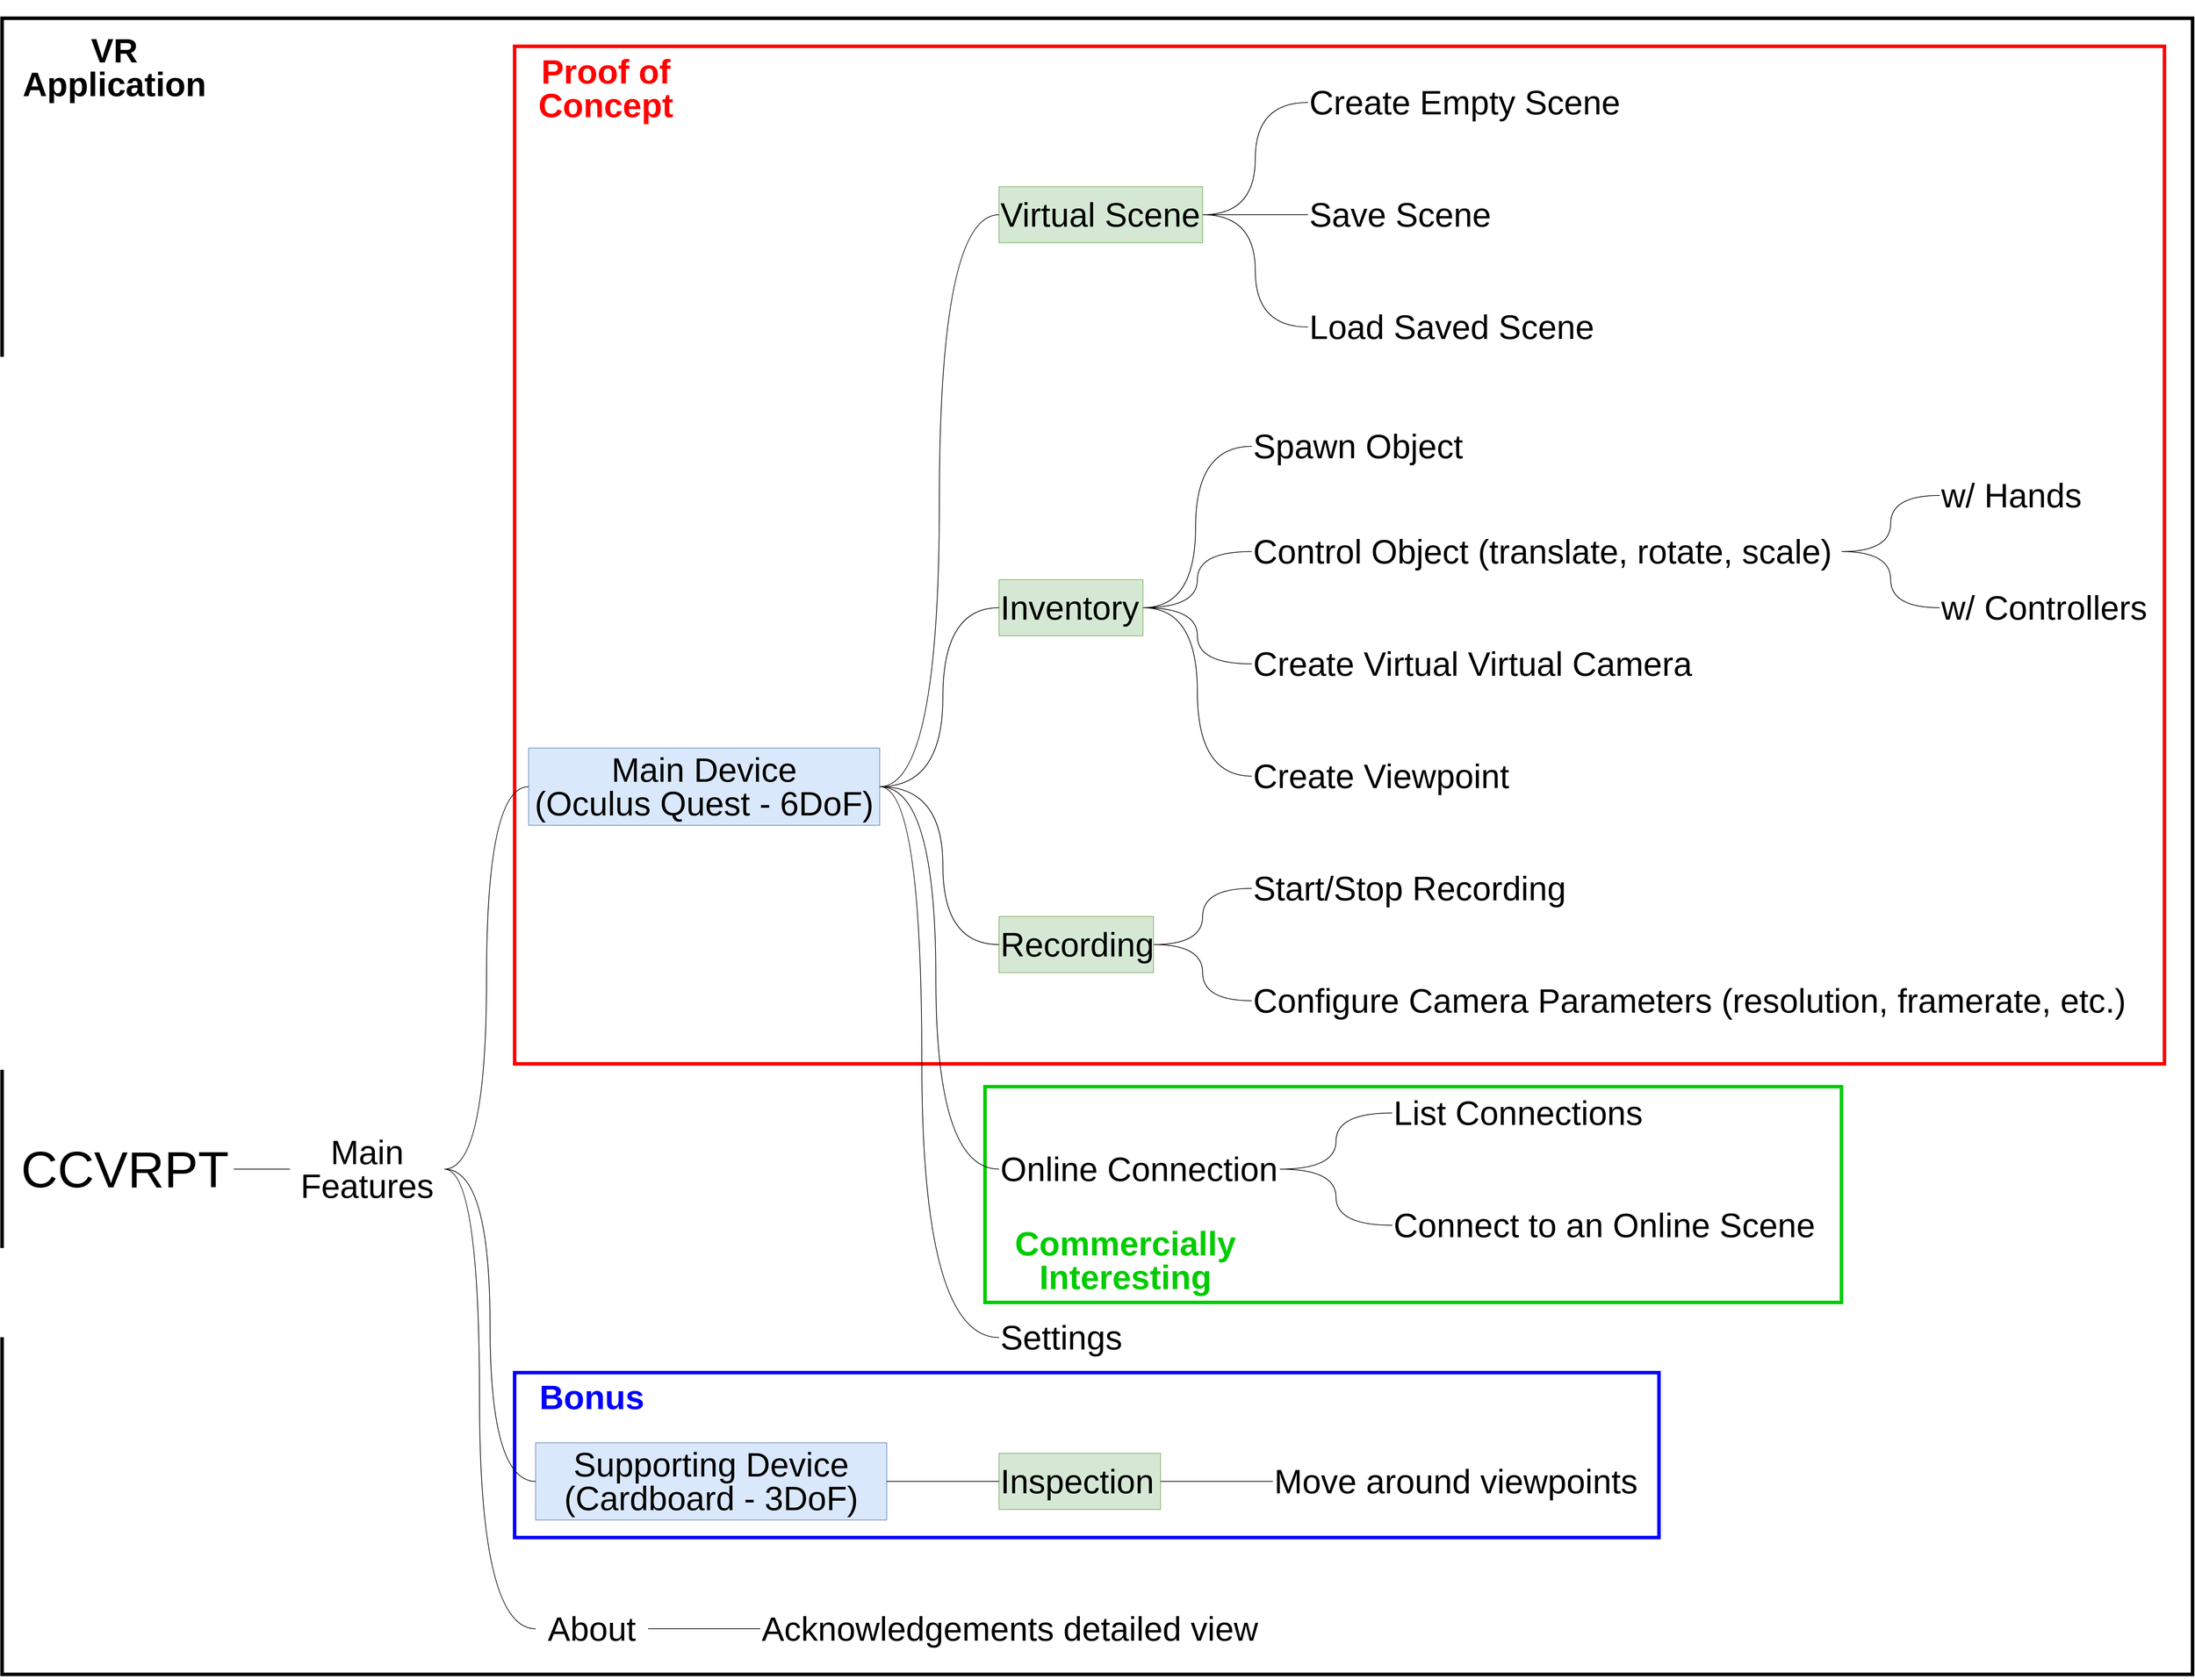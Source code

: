 <mxfile version="14.2.7" type="device"><diagram id="jc6hk2B8mRAl62QQ1TJU" name="Page-1"><mxGraphModel dx="5190" dy="4585" grid="1" gridSize="10" guides="1" tooltips="1" connect="1" arrows="1" fold="1" page="1" pageScale="1" pageWidth="850" pageHeight="1100" math="0" shadow="0"><root><mxCell id="0"/><mxCell id="1" parent="0"/><mxCell id="H-5mPmvfGNfO0QSc6kUK-69" value="" style="rounded=0;whiteSpace=wrap;html=1;fillColor=none;strokeWidth=5;" vertex="1" parent="1"><mxGeometry x="260" y="-1640" width="3120" height="2360" as="geometry"/></mxCell><mxCell id="H-5mPmvfGNfO0QSc6kUK-65" value="" style="rounded=0;whiteSpace=wrap;html=1;fillColor=none;strokeWidth=5;strokeColor=#0000FF;" vertex="1" parent="1"><mxGeometry x="990" y="290" width="1630" height="235" as="geometry"/></mxCell><mxCell id="H-5mPmvfGNfO0QSc6kUK-67" value="" style="rounded=0;whiteSpace=wrap;html=1;fillColor=none;strokeWidth=5;strokeColor=#00CC00;" vertex="1" parent="1"><mxGeometry x="1660" y="-117.5" width="1220" height="307.5" as="geometry"/></mxCell><mxCell id="H-5mPmvfGNfO0QSc6kUK-62" value="" style="rounded=0;whiteSpace=wrap;html=1;fillColor=none;strokeColor=#FF0000;strokeWidth=5;" vertex="1" parent="1"><mxGeometry x="990" y="-1600" width="2350" height="1450" as="geometry"/></mxCell><mxCell id="H-5mPmvfGNfO0QSc6kUK-1" value="&lt;p style=&quot;line-height: 100% ; font-size: 72px&quot;&gt;CCVRPT&lt;/p&gt;" style="text;html=1;strokeColor=none;fillColor=none;align=center;verticalAlign=middle;whiteSpace=wrap;rounded=0;" vertex="1" parent="1"><mxGeometry x="280" y="-40" width="310" height="80" as="geometry"/></mxCell><mxCell id="H-5mPmvfGNfO0QSc6kUK-5" value="&lt;p style=&quot;line-height: 100% ; font-size: 48px&quot;&gt;Main&lt;br&gt;Features&lt;/p&gt;" style="text;html=1;strokeColor=none;fillColor=none;align=center;verticalAlign=middle;whiteSpace=wrap;rounded=0;" vertex="1" parent="1"><mxGeometry x="670" y="-40" width="220" height="80" as="geometry"/></mxCell><mxCell id="H-5mPmvfGNfO0QSc6kUK-6" value="" style="endArrow=none;html=1;entryX=1;entryY=0.5;entryDx=0;entryDy=0;exitX=0;exitY=0.5;exitDx=0;exitDy=0;edgeStyle=orthogonalEdgeStyle;curved=1;" edge="1" parent="1" source="H-5mPmvfGNfO0QSc6kUK-5" target="H-5mPmvfGNfO0QSc6kUK-1"><mxGeometry width="50" height="50" relative="1" as="geometry"><mxPoint x="190" y="350" as="sourcePoint"/><mxPoint x="590" as="targetPoint"/></mxGeometry></mxCell><mxCell id="H-5mPmvfGNfO0QSc6kUK-7" value="&lt;p style=&quot;line-height: 100% ; font-size: 48px&quot;&gt;Main Device&lt;br&gt;(Oculus Quest - 6DoF)&lt;/p&gt;" style="text;html=1;strokeColor=#6c8ebf;fillColor=#dae8fc;align=center;verticalAlign=middle;whiteSpace=wrap;rounded=0;" vertex="1" parent="1"><mxGeometry x="1010" y="-600" width="500" height="110" as="geometry"/></mxCell><mxCell id="H-5mPmvfGNfO0QSc6kUK-9" value="" style="endArrow=none;html=1;entryX=0;entryY=0.5;entryDx=0;entryDy=0;exitX=1;exitY=0.5;exitDx=0;exitDy=0;jumpStyle=none;edgeStyle=orthogonalEdgeStyle;curved=1;" edge="1" parent="1" source="H-5mPmvfGNfO0QSc6kUK-5" target="H-5mPmvfGNfO0QSc6kUK-7"><mxGeometry width="50" height="50" relative="1" as="geometry"><mxPoint x="820" y="300" as="sourcePoint"/><mxPoint x="870" y="250" as="targetPoint"/></mxGeometry></mxCell><mxCell id="H-5mPmvfGNfO0QSc6kUK-10" value="&lt;p style=&quot;line-height: 100% ; font-size: 48px&quot;&gt;Supporting Device&lt;br&gt;(Cardboard - 3DoF)&lt;/p&gt;" style="text;html=1;strokeColor=#6c8ebf;fillColor=#dae8fc;align=center;verticalAlign=middle;whiteSpace=wrap;rounded=0;" vertex="1" parent="1"><mxGeometry x="1020" y="390" width="500" height="110" as="geometry"/></mxCell><mxCell id="H-5mPmvfGNfO0QSc6kUK-11" value="" style="endArrow=none;html=1;entryX=0;entryY=0.5;entryDx=0;entryDy=0;jumpStyle=none;edgeStyle=orthogonalEdgeStyle;curved=1;exitX=1;exitY=0.5;exitDx=0;exitDy=0;" edge="1" parent="1" source="H-5mPmvfGNfO0QSc6kUK-5" target="H-5mPmvfGNfO0QSc6kUK-10"><mxGeometry width="50" height="50" relative="1" as="geometry"><mxPoint x="880" y="230" as="sourcePoint"/><mxPoint x="1070" y="-415" as="targetPoint"/><Array as="points"><mxPoint x="955"/><mxPoint x="955" y="445"/></Array></mxGeometry></mxCell><mxCell id="H-5mPmvfGNfO0QSc6kUK-12" value="&lt;p style=&quot;line-height: 100% ; font-size: 48px&quot;&gt;Virtual Scene&lt;/p&gt;" style="text;html=1;strokeColor=#82b366;fillColor=#d5e8d4;align=left;verticalAlign=middle;whiteSpace=wrap;rounded=0;" vertex="1" parent="1"><mxGeometry x="1680" y="-1400" width="290" height="80" as="geometry"/></mxCell><mxCell id="H-5mPmvfGNfO0QSc6kUK-13" value="&lt;p style=&quot;line-height: 100% ; font-size: 48px&quot;&gt;Load Saved Scene&lt;/p&gt;" style="text;html=1;strokeColor=none;fillColor=none;align=left;verticalAlign=middle;whiteSpace=wrap;rounded=0;" vertex="1" parent="1"><mxGeometry x="2120" y="-1240" width="490" height="80" as="geometry"/></mxCell><mxCell id="H-5mPmvfGNfO0QSc6kUK-14" value="&lt;p style=&quot;line-height: 100% ; font-size: 48px&quot;&gt;Inventory&lt;/p&gt;" style="text;html=1;strokeColor=#82b366;fillColor=#d5e8d4;align=left;verticalAlign=middle;whiteSpace=wrap;rounded=0;" vertex="1" parent="1"><mxGeometry x="1680" y="-840" width="205" height="80" as="geometry"/></mxCell><mxCell id="H-5mPmvfGNfO0QSc6kUK-15" value="&lt;p style=&quot;line-height: 100% ; font-size: 48px&quot;&gt;Recording&lt;/p&gt;" style="text;html=1;strokeColor=#82b366;fillColor=#d5e8d4;align=left;verticalAlign=middle;whiteSpace=wrap;rounded=0;" vertex="1" parent="1"><mxGeometry x="1680" y="-360" width="220" height="80" as="geometry"/></mxCell><mxCell id="H-5mPmvfGNfO0QSc6kUK-16" value="&lt;p style=&quot;line-height: 100% ; font-size: 48px&quot;&gt;Settings&lt;/p&gt;" style="text;html=1;strokeColor=none;fillColor=none;align=left;verticalAlign=middle;whiteSpace=wrap;rounded=0;" vertex="1" parent="1"><mxGeometry x="1680" y="200" width="490" height="80" as="geometry"/></mxCell><mxCell id="H-5mPmvfGNfO0QSc6kUK-17" value="&lt;p style=&quot;line-height: 100% ; font-size: 48px&quot;&gt;About&lt;/p&gt;" style="text;html=1;strokeColor=none;fillColor=none;align=center;verticalAlign=middle;whiteSpace=wrap;rounded=0;" vertex="1" parent="1"><mxGeometry x="1020" y="615" width="160" height="80" as="geometry"/></mxCell><mxCell id="H-5mPmvfGNfO0QSc6kUK-18" value="" style="endArrow=none;html=1;entryX=0;entryY=0.5;entryDx=0;entryDy=0;jumpStyle=none;edgeStyle=orthogonalEdgeStyle;curved=1;exitX=1;exitY=0.5;exitDx=0;exitDy=0;" edge="1" parent="1" source="H-5mPmvfGNfO0QSc6kUK-5" target="H-5mPmvfGNfO0QSc6kUK-17"><mxGeometry width="50" height="50" relative="1" as="geometry"><mxPoint x="1260" y="-20" as="sourcePoint"/><mxPoint x="1030" y="415" as="targetPoint"/><Array as="points"><mxPoint x="940"/><mxPoint x="940" y="655"/></Array></mxGeometry></mxCell><mxCell id="H-5mPmvfGNfO0QSc6kUK-21" value="&lt;p style=&quot;line-height: 100% ; font-size: 48px&quot;&gt;Online Connection&lt;/p&gt;" style="text;html=1;strokeColor=none;fillColor=none;align=left;verticalAlign=middle;whiteSpace=wrap;rounded=0;" vertex="1" parent="1"><mxGeometry x="1680" y="-40" width="400" height="80" as="geometry"/></mxCell><mxCell id="H-5mPmvfGNfO0QSc6kUK-22" value="&lt;p style=&quot;line-height: 100% ; font-size: 48px&quot;&gt;Save Scene&lt;/p&gt;" style="text;html=1;strokeColor=none;fillColor=none;align=left;verticalAlign=middle;whiteSpace=wrap;rounded=0;" vertex="1" parent="1"><mxGeometry x="2120" y="-1400" width="490" height="80" as="geometry"/></mxCell><mxCell id="H-5mPmvfGNfO0QSc6kUK-23" value="&lt;p style=&quot;line-height: 100% ; font-size: 48px&quot;&gt;List Connections&lt;/p&gt;" style="text;html=1;strokeColor=none;fillColor=none;align=left;verticalAlign=middle;whiteSpace=wrap;rounded=0;" vertex="1" parent="1"><mxGeometry x="2240" y="-120" width="400" height="80" as="geometry"/></mxCell><mxCell id="H-5mPmvfGNfO0QSc6kUK-24" value="&lt;p style=&quot;line-height: 100% ; font-size: 48px&quot;&gt;Connect to an Online Scene&lt;/p&gt;" style="text;html=1;strokeColor=none;fillColor=none;align=left;verticalAlign=middle;whiteSpace=wrap;rounded=0;" vertex="1" parent="1"><mxGeometry x="2240" y="40" width="740" height="80" as="geometry"/></mxCell><mxCell id="H-5mPmvfGNfO0QSc6kUK-25" value="&lt;p style=&quot;line-height: 100% ; font-size: 48px&quot;&gt;Create Empty Scene&lt;/p&gt;" style="text;html=1;strokeColor=none;fillColor=none;align=left;verticalAlign=middle;whiteSpace=wrap;rounded=0;" vertex="1" parent="1"><mxGeometry x="2120" y="-1560" width="490" height="80" as="geometry"/></mxCell><mxCell id="H-5mPmvfGNfO0QSc6kUK-26" value="&lt;p style=&quot;line-height: 100% ; font-size: 48px&quot;&gt;Spawn Object&lt;/p&gt;" style="text;html=1;strokeColor=none;fillColor=none;align=left;verticalAlign=middle;whiteSpace=wrap;rounded=0;" vertex="1" parent="1"><mxGeometry x="2040" y="-1070" width="360" height="80" as="geometry"/></mxCell><mxCell id="H-5mPmvfGNfO0QSc6kUK-27" value="&lt;p style=&quot;line-height: 100% ; font-size: 48px&quot;&gt;Control Object (translate, rotate, scale)&lt;/p&gt;" style="text;html=1;strokeColor=none;fillColor=none;align=left;verticalAlign=middle;whiteSpace=wrap;rounded=0;" vertex="1" parent="1"><mxGeometry x="2040" y="-920" width="840" height="80" as="geometry"/></mxCell><mxCell id="H-5mPmvfGNfO0QSc6kUK-28" value="&lt;p style=&quot;line-height: 100% ; font-size: 48px&quot;&gt;Create Virtual Virtual Camera&lt;/p&gt;" style="text;html=1;strokeColor=none;fillColor=none;align=left;verticalAlign=middle;whiteSpace=wrap;rounded=0;" vertex="1" parent="1"><mxGeometry x="2040" y="-760" width="640" height="80" as="geometry"/></mxCell><mxCell id="H-5mPmvfGNfO0QSc6kUK-29" value="&lt;p style=&quot;line-height: 100% ; font-size: 48px&quot;&gt;w/ Hands&lt;/p&gt;" style="text;html=1;strokeColor=none;fillColor=none;align=left;verticalAlign=middle;whiteSpace=wrap;rounded=0;" vertex="1" parent="1"><mxGeometry x="3020" y="-1000" width="245" height="80" as="geometry"/></mxCell><mxCell id="H-5mPmvfGNfO0QSc6kUK-30" value="&lt;p style=&quot;line-height: 100% ; font-size: 48px&quot;&gt;w/ Controllers&lt;/p&gt;" style="text;html=1;strokeColor=none;fillColor=none;align=left;verticalAlign=middle;whiteSpace=wrap;rounded=0;" vertex="1" parent="1"><mxGeometry x="3020" y="-840" width="320" height="80" as="geometry"/></mxCell><mxCell id="H-5mPmvfGNfO0QSc6kUK-31" value="&lt;p style=&quot;line-height: 100% ; font-size: 48px&quot;&gt;Create Viewpoint&lt;/p&gt;" style="text;html=1;strokeColor=none;fillColor=none;align=left;verticalAlign=middle;whiteSpace=wrap;rounded=0;" vertex="1" parent="1"><mxGeometry x="2040" y="-600" width="370" height="80" as="geometry"/></mxCell><mxCell id="H-5mPmvfGNfO0QSc6kUK-32" value="&lt;p style=&quot;line-height: 100% ; font-size: 48px&quot;&gt;Start/Stop Recording&lt;/p&gt;" style="text;html=1;strokeColor=none;fillColor=none;align=left;verticalAlign=middle;whiteSpace=wrap;rounded=0;" vertex="1" parent="1"><mxGeometry x="2040" y="-440" width="450" height="80" as="geometry"/></mxCell><mxCell id="H-5mPmvfGNfO0QSc6kUK-33" value="&lt;p style=&quot;line-height: 100% ; font-size: 48px&quot;&gt;Configure Camera Parameters (resolution, framerate, etc.)&lt;/p&gt;" style="text;html=1;strokeColor=none;fillColor=none;align=left;verticalAlign=middle;whiteSpace=wrap;rounded=0;" vertex="1" parent="1"><mxGeometry x="2040" y="-280" width="1280" height="80" as="geometry"/></mxCell><mxCell id="H-5mPmvfGNfO0QSc6kUK-35" value="" style="endArrow=none;html=1;entryX=0;entryY=0.5;entryDx=0;entryDy=0;exitX=1;exitY=0.5;exitDx=0;exitDy=0;jumpStyle=none;edgeStyle=orthogonalEdgeStyle;curved=1;" edge="1" parent="1" source="H-5mPmvfGNfO0QSc6kUK-7" target="H-5mPmvfGNfO0QSc6kUK-12"><mxGeometry width="50" height="50" relative="1" as="geometry"><mxPoint x="1110" y="202.5" as="sourcePoint"/><mxPoint x="1240" y="-682.5" as="targetPoint"/></mxGeometry></mxCell><mxCell id="H-5mPmvfGNfO0QSc6kUK-36" value="" style="endArrow=none;html=1;jumpStyle=none;edgeStyle=orthogonalEdgeStyle;curved=1;entryX=0;entryY=0.5;entryDx=0;entryDy=0;exitX=1;exitY=0.5;exitDx=0;exitDy=0;" edge="1" parent="1" source="H-5mPmvfGNfO0QSc6kUK-7" target="H-5mPmvfGNfO0QSc6kUK-21"><mxGeometry width="50" height="50" relative="1" as="geometry"><mxPoint x="1550" y="-720" as="sourcePoint"/><mxPoint x="1390" y="-1370" as="targetPoint"/><Array as="points"><mxPoint x="1590" y="-545"/><mxPoint x="1590"/></Array></mxGeometry></mxCell><mxCell id="H-5mPmvfGNfO0QSc6kUK-37" value="" style="endArrow=none;html=1;jumpStyle=none;edgeStyle=orthogonalEdgeStyle;curved=1;exitX=1;exitY=0.5;exitDx=0;exitDy=0;" edge="1" parent="1" source="H-5mPmvfGNfO0QSc6kUK-7"><mxGeometry width="50" height="50" relative="1" as="geometry"><mxPoint x="1530" y="-875" as="sourcePoint"/><mxPoint x="1680" y="-800" as="targetPoint"/><Array as="points"><mxPoint x="1600" y="-545"/><mxPoint x="1600" y="-800"/></Array></mxGeometry></mxCell><mxCell id="H-5mPmvfGNfO0QSc6kUK-38" value="" style="endArrow=none;html=1;jumpStyle=none;edgeStyle=orthogonalEdgeStyle;curved=1;exitX=1;exitY=0.5;exitDx=0;exitDy=0;entryX=0;entryY=0.5;entryDx=0;entryDy=0;" edge="1" parent="1" source="H-5mPmvfGNfO0QSc6kUK-7" target="H-5mPmvfGNfO0QSc6kUK-15"><mxGeometry width="50" height="50" relative="1" as="geometry"><mxPoint x="1530" y="-875" as="sourcePoint"/><mxPoint x="1690" y="-790" as="targetPoint"/><Array as="points"><mxPoint x="1600" y="-545"/><mxPoint x="1600" y="-320"/></Array></mxGeometry></mxCell><mxCell id="H-5mPmvfGNfO0QSc6kUK-39" value="" style="endArrow=none;html=1;jumpStyle=none;edgeStyle=orthogonalEdgeStyle;curved=1;entryX=0;entryY=0.5;entryDx=0;entryDy=0;exitX=1;exitY=0.5;exitDx=0;exitDy=0;" edge="1" parent="1" source="H-5mPmvfGNfO0QSc6kUK-7" target="H-5mPmvfGNfO0QSc6kUK-16"><mxGeometry width="50" height="50" relative="1" as="geometry"><mxPoint x="1340" y="-470" as="sourcePoint"/><mxPoint x="1690" y="-310.0" as="targetPoint"/><Array as="points"><mxPoint x="1570" y="-545"/><mxPoint x="1570" y="240"/></Array></mxGeometry></mxCell><mxCell id="H-5mPmvfGNfO0QSc6kUK-40" value="" style="endArrow=none;html=1;entryX=0;entryY=0.5;entryDx=0;entryDy=0;exitX=1;exitY=0.5;exitDx=0;exitDy=0;jumpStyle=none;edgeStyle=orthogonalEdgeStyle;curved=1;" edge="1" parent="1" source="H-5mPmvfGNfO0QSc6kUK-12" target="H-5mPmvfGNfO0QSc6kUK-25"><mxGeometry width="50" height="50" relative="1" as="geometry"><mxPoint x="1240" y="-745" as="sourcePoint"/><mxPoint x="1400" y="-1530" as="targetPoint"/></mxGeometry></mxCell><mxCell id="H-5mPmvfGNfO0QSc6kUK-41" value="" style="endArrow=none;html=1;entryX=0;entryY=0.5;entryDx=0;entryDy=0;exitX=1;exitY=0.5;exitDx=0;exitDy=0;jumpStyle=none;edgeStyle=orthogonalEdgeStyle;curved=1;" edge="1" parent="1" source="H-5mPmvfGNfO0QSc6kUK-12" target="H-5mPmvfGNfO0QSc6kUK-22"><mxGeometry width="50" height="50" relative="1" as="geometry"><mxPoint x="2010" y="-1350" as="sourcePoint"/><mxPoint x="2130" y="-1510" as="targetPoint"/></mxGeometry></mxCell><mxCell id="H-5mPmvfGNfO0QSc6kUK-42" value="" style="endArrow=none;html=1;entryX=0;entryY=0.5;entryDx=0;entryDy=0;exitX=1;exitY=0.5;exitDx=0;exitDy=0;jumpStyle=none;edgeStyle=orthogonalEdgeStyle;curved=1;" edge="1" parent="1" source="H-5mPmvfGNfO0QSc6kUK-12" target="H-5mPmvfGNfO0QSc6kUK-13"><mxGeometry width="50" height="50" relative="1" as="geometry"><mxPoint x="2020" y="-1340" as="sourcePoint"/><mxPoint x="2140" y="-1500" as="targetPoint"/></mxGeometry></mxCell><mxCell id="H-5mPmvfGNfO0QSc6kUK-43" value="" style="endArrow=none;html=1;entryX=0;entryY=0.5;entryDx=0;entryDy=0;exitX=1;exitY=0.5;exitDx=0;exitDy=0;jumpStyle=none;edgeStyle=orthogonalEdgeStyle;curved=1;" edge="1" parent="1" source="H-5mPmvfGNfO0QSc6kUK-21" target="H-5mPmvfGNfO0QSc6kUK-23"><mxGeometry width="50" height="50" relative="1" as="geometry"><mxPoint x="1980" y="-390" as="sourcePoint"/><mxPoint x="2130" y="-390" as="targetPoint"/></mxGeometry></mxCell><mxCell id="H-5mPmvfGNfO0QSc6kUK-44" value="" style="endArrow=none;html=1;entryX=0;entryY=0.5;entryDx=0;entryDy=0;exitX=1;exitY=0.5;exitDx=0;exitDy=0;jumpStyle=none;edgeStyle=orthogonalEdgeStyle;curved=1;" edge="1" parent="1" source="H-5mPmvfGNfO0QSc6kUK-21" target="H-5mPmvfGNfO0QSc6kUK-24"><mxGeometry width="50" height="50" relative="1" as="geometry"><mxPoint x="1990" y="-380" as="sourcePoint"/><mxPoint x="2140" y="-380" as="targetPoint"/></mxGeometry></mxCell><mxCell id="H-5mPmvfGNfO0QSc6kUK-45" value="" style="endArrow=none;html=1;entryX=0;entryY=0.5;entryDx=0;entryDy=0;exitX=1;exitY=0.5;exitDx=0;exitDy=0;jumpStyle=none;edgeStyle=orthogonalEdgeStyle;curved=1;" edge="1" parent="1" source="H-5mPmvfGNfO0QSc6kUK-14" target="H-5mPmvfGNfO0QSc6kUK-27"><mxGeometry width="50" height="50" relative="1" as="geometry"><mxPoint x="1720" y="-970" as="sourcePoint"/><mxPoint x="1870" y="-970" as="targetPoint"/></mxGeometry></mxCell><mxCell id="H-5mPmvfGNfO0QSc6kUK-46" value="" style="endArrow=none;html=1;entryX=0;entryY=0.5;entryDx=0;entryDy=0;exitX=1;exitY=0.5;exitDx=0;exitDy=0;jumpStyle=none;edgeStyle=orthogonalEdgeStyle;curved=1;" edge="1" parent="1" source="H-5mPmvfGNfO0QSc6kUK-14" target="H-5mPmvfGNfO0QSc6kUK-26"><mxGeometry width="50" height="50" relative="1" as="geometry"><mxPoint x="1730" y="-960" as="sourcePoint"/><mxPoint x="1880" y="-960" as="targetPoint"/><Array as="points"><mxPoint x="1960" y="-800"/><mxPoint x="1960" y="-1030"/></Array></mxGeometry></mxCell><mxCell id="H-5mPmvfGNfO0QSc6kUK-47" value="" style="endArrow=none;html=1;entryX=0;entryY=0.5;entryDx=0;entryDy=0;exitX=1;exitY=0.5;exitDx=0;exitDy=0;jumpStyle=none;edgeStyle=orthogonalEdgeStyle;curved=1;" edge="1" parent="1" source="H-5mPmvfGNfO0QSc6kUK-14" target="H-5mPmvfGNfO0QSc6kUK-28"><mxGeometry width="50" height="50" relative="1" as="geometry"><mxPoint x="1895" y="-790" as="sourcePoint"/><mxPoint x="2050" y="-870" as="targetPoint"/></mxGeometry></mxCell><mxCell id="H-5mPmvfGNfO0QSc6kUK-48" value="" style="endArrow=none;html=1;entryX=0;entryY=0.5;entryDx=0;entryDy=0;exitX=1;exitY=0.5;exitDx=0;exitDy=0;jumpStyle=none;edgeStyle=orthogonalEdgeStyle;curved=1;" edge="1" parent="1" source="H-5mPmvfGNfO0QSc6kUK-14" target="H-5mPmvfGNfO0QSc6kUK-31"><mxGeometry width="50" height="50" relative="1" as="geometry"><mxPoint x="1905" y="-780" as="sourcePoint"/><mxPoint x="2060" y="-860" as="targetPoint"/></mxGeometry></mxCell><mxCell id="H-5mPmvfGNfO0QSc6kUK-49" value="" style="endArrow=none;html=1;entryX=0;entryY=0.5;entryDx=0;entryDy=0;jumpStyle=none;edgeStyle=orthogonalEdgeStyle;curved=1;exitX=1;exitY=0.5;exitDx=0;exitDy=0;" edge="1" parent="1" source="H-5mPmvfGNfO0QSc6kUK-15" target="H-5mPmvfGNfO0QSc6kUK-32"><mxGeometry width="50" height="50" relative="1" as="geometry"><mxPoint x="1915" y="-670" as="sourcePoint"/><mxPoint x="2070" y="-850" as="targetPoint"/></mxGeometry></mxCell><mxCell id="H-5mPmvfGNfO0QSc6kUK-50" value="" style="endArrow=none;html=1;entryX=0;entryY=0.5;entryDx=0;entryDy=0;jumpStyle=none;edgeStyle=orthogonalEdgeStyle;curved=1;exitX=1;exitY=0.5;exitDx=0;exitDy=0;" edge="1" parent="1" source="H-5mPmvfGNfO0QSc6kUK-15" target="H-5mPmvfGNfO0QSc6kUK-33"><mxGeometry width="50" height="50" relative="1" as="geometry"><mxPoint x="1910" y="-310" as="sourcePoint"/><mxPoint x="2050" y="-390" as="targetPoint"/></mxGeometry></mxCell><mxCell id="H-5mPmvfGNfO0QSc6kUK-53" value="&lt;p style=&quot;line-height: 100% ; font-size: 48px&quot;&gt;Inspection&lt;/p&gt;" style="text;html=1;strokeColor=#82b366;fillColor=#d5e8d4;align=left;verticalAlign=middle;whiteSpace=wrap;rounded=0;" vertex="1" parent="1"><mxGeometry x="1680" y="405" width="230" height="80" as="geometry"/></mxCell><mxCell id="H-5mPmvfGNfO0QSc6kUK-54" value="" style="endArrow=none;html=1;entryX=0;entryY=0.5;entryDx=0;entryDy=0;jumpStyle=none;edgeStyle=orthogonalEdgeStyle;curved=1;exitX=1;exitY=0.5;exitDx=0;exitDy=0;" edge="1" parent="1" source="H-5mPmvfGNfO0QSc6kUK-10" target="H-5mPmvfGNfO0QSc6kUK-53"><mxGeometry width="50" height="50" relative="1" as="geometry"><mxPoint x="1910" y="-265" as="sourcePoint"/><mxPoint x="2050" y="-185" as="targetPoint"/></mxGeometry></mxCell><mxCell id="H-5mPmvfGNfO0QSc6kUK-55" value="" style="endArrow=none;html=1;jumpStyle=none;edgeStyle=orthogonalEdgeStyle;curved=1;exitX=1;exitY=0.5;exitDx=0;exitDy=0;entryX=0;entryY=0.5;entryDx=0;entryDy=0;" edge="1" parent="1" source="H-5mPmvfGNfO0QSc6kUK-17" target="H-5mPmvfGNfO0QSc6kUK-56"><mxGeometry width="50" height="50" relative="1" as="geometry"><mxPoint x="1530" y="460" as="sourcePoint"/><mxPoint x="1240" y="725" as="targetPoint"/></mxGeometry></mxCell><mxCell id="H-5mPmvfGNfO0QSc6kUK-56" value="&lt;p style=&quot;line-height: 100% ; font-size: 48px&quot;&gt;Acknowledgements detailed view&lt;/p&gt;" style="text;html=1;strokeColor=none;fillColor=none;align=left;verticalAlign=middle;whiteSpace=wrap;rounded=0;" vertex="1" parent="1"><mxGeometry x="1340" y="615" width="740" height="80" as="geometry"/></mxCell><mxCell id="H-5mPmvfGNfO0QSc6kUK-57" value="&lt;p style=&quot;line-height: 100% ; font-size: 48px&quot;&gt;Move around viewpoints&lt;/p&gt;" style="text;html=1;strokeColor=none;fillColor=none;align=left;verticalAlign=middle;whiteSpace=wrap;rounded=0;" vertex="1" parent="1"><mxGeometry x="2070" y="405" width="540" height="80" as="geometry"/></mxCell><mxCell id="H-5mPmvfGNfO0QSc6kUK-58" value="" style="endArrow=none;html=1;entryX=0;entryY=0.5;entryDx=0;entryDy=0;jumpStyle=none;edgeStyle=orthogonalEdgeStyle;curved=1;exitX=1;exitY=0.5;exitDx=0;exitDy=0;" edge="1" parent="1" target="H-5mPmvfGNfO0QSc6kUK-57" source="H-5mPmvfGNfO0QSc6kUK-53"><mxGeometry width="50" height="50" relative="1" as="geometry"><mxPoint x="1990" y="565" as="sourcePoint"/><mxPoint x="2440" y="-185" as="targetPoint"/></mxGeometry></mxCell><mxCell id="H-5mPmvfGNfO0QSc6kUK-59" value="" style="endArrow=none;html=1;entryX=0;entryY=0.5;entryDx=0;entryDy=0;jumpStyle=none;edgeStyle=orthogonalEdgeStyle;curved=1;exitX=1;exitY=0.5;exitDx=0;exitDy=0;" edge="1" parent="1" source="H-5mPmvfGNfO0QSc6kUK-27" target="H-5mPmvfGNfO0QSc6kUK-29"><mxGeometry width="50" height="50" relative="1" as="geometry"><mxPoint x="2860" y="-1030" as="sourcePoint"/><mxPoint x="2980" y="-790.0" as="targetPoint"/></mxGeometry></mxCell><mxCell id="H-5mPmvfGNfO0QSc6kUK-60" value="" style="endArrow=none;html=1;entryX=0;entryY=0.5;entryDx=0;entryDy=0;jumpStyle=none;edgeStyle=orthogonalEdgeStyle;curved=1;exitX=1;exitY=0.5;exitDx=0;exitDy=0;" edge="1" parent="1" source="H-5mPmvfGNfO0QSc6kUK-27" target="H-5mPmvfGNfO0QSc6kUK-30"><mxGeometry width="50" height="50" relative="1" as="geometry"><mxPoint x="2840" y="-710.0" as="sourcePoint"/><mxPoint x="2980" y="-630.0" as="targetPoint"/></mxGeometry></mxCell><mxCell id="H-5mPmvfGNfO0QSc6kUK-63" value="&lt;p style=&quot;line-height: 100% ; font-size: 48px&quot;&gt;&lt;b&gt;Proof of Concept&lt;/b&gt;&lt;/p&gt;" style="text;html=1;strokeColor=none;fillColor=none;align=center;verticalAlign=middle;whiteSpace=wrap;rounded=0;fontColor=#FF0000;" vertex="1" parent="1"><mxGeometry x="1010" y="-1580" width="220" height="80" as="geometry"/></mxCell><mxCell id="H-5mPmvfGNfO0QSc6kUK-66" value="&lt;p style=&quot;line-height: 100% ; font-size: 48px&quot;&gt;&lt;b&gt;&lt;font color=&quot;#0000ff&quot;&gt;Bonus&lt;/font&gt;&lt;/b&gt;&lt;/p&gt;" style="text;html=1;strokeColor=none;fillColor=none;align=center;verticalAlign=middle;whiteSpace=wrap;rounded=0;fontColor=#FF0000;" vertex="1" parent="1"><mxGeometry x="1000" y="300" width="200" height="50" as="geometry"/></mxCell><mxCell id="H-5mPmvfGNfO0QSc6kUK-68" value="&lt;p style=&quot;line-height: 100% ; font-size: 48px&quot;&gt;&lt;b&gt;&lt;font color=&quot;#00cc00&quot;&gt;Commercially Interesting&lt;/font&gt;&lt;/b&gt;&lt;/p&gt;" style="text;html=1;strokeColor=none;fillColor=none;align=center;verticalAlign=middle;whiteSpace=wrap;rounded=0;fontColor=#FF0000;" vertex="1" parent="1"><mxGeometry x="1750" y="90" width="220" height="80" as="geometry"/></mxCell><mxCell id="H-5mPmvfGNfO0QSc6kUK-70" value="&lt;p style=&quot;line-height: 100% ; font-size: 48px&quot;&gt;&lt;b&gt;&lt;font color=&quot;#000000&quot;&gt;VR Application&lt;/font&gt;&lt;/b&gt;&lt;/p&gt;" style="text;html=1;strokeColor=none;fillColor=none;align=center;verticalAlign=middle;whiteSpace=wrap;rounded=0;fontColor=#FF0000;" vertex="1" parent="1"><mxGeometry x="310" y="-1610" width="220" height="80" as="geometry"/></mxCell></root></mxGraphModel></diagram></mxfile>